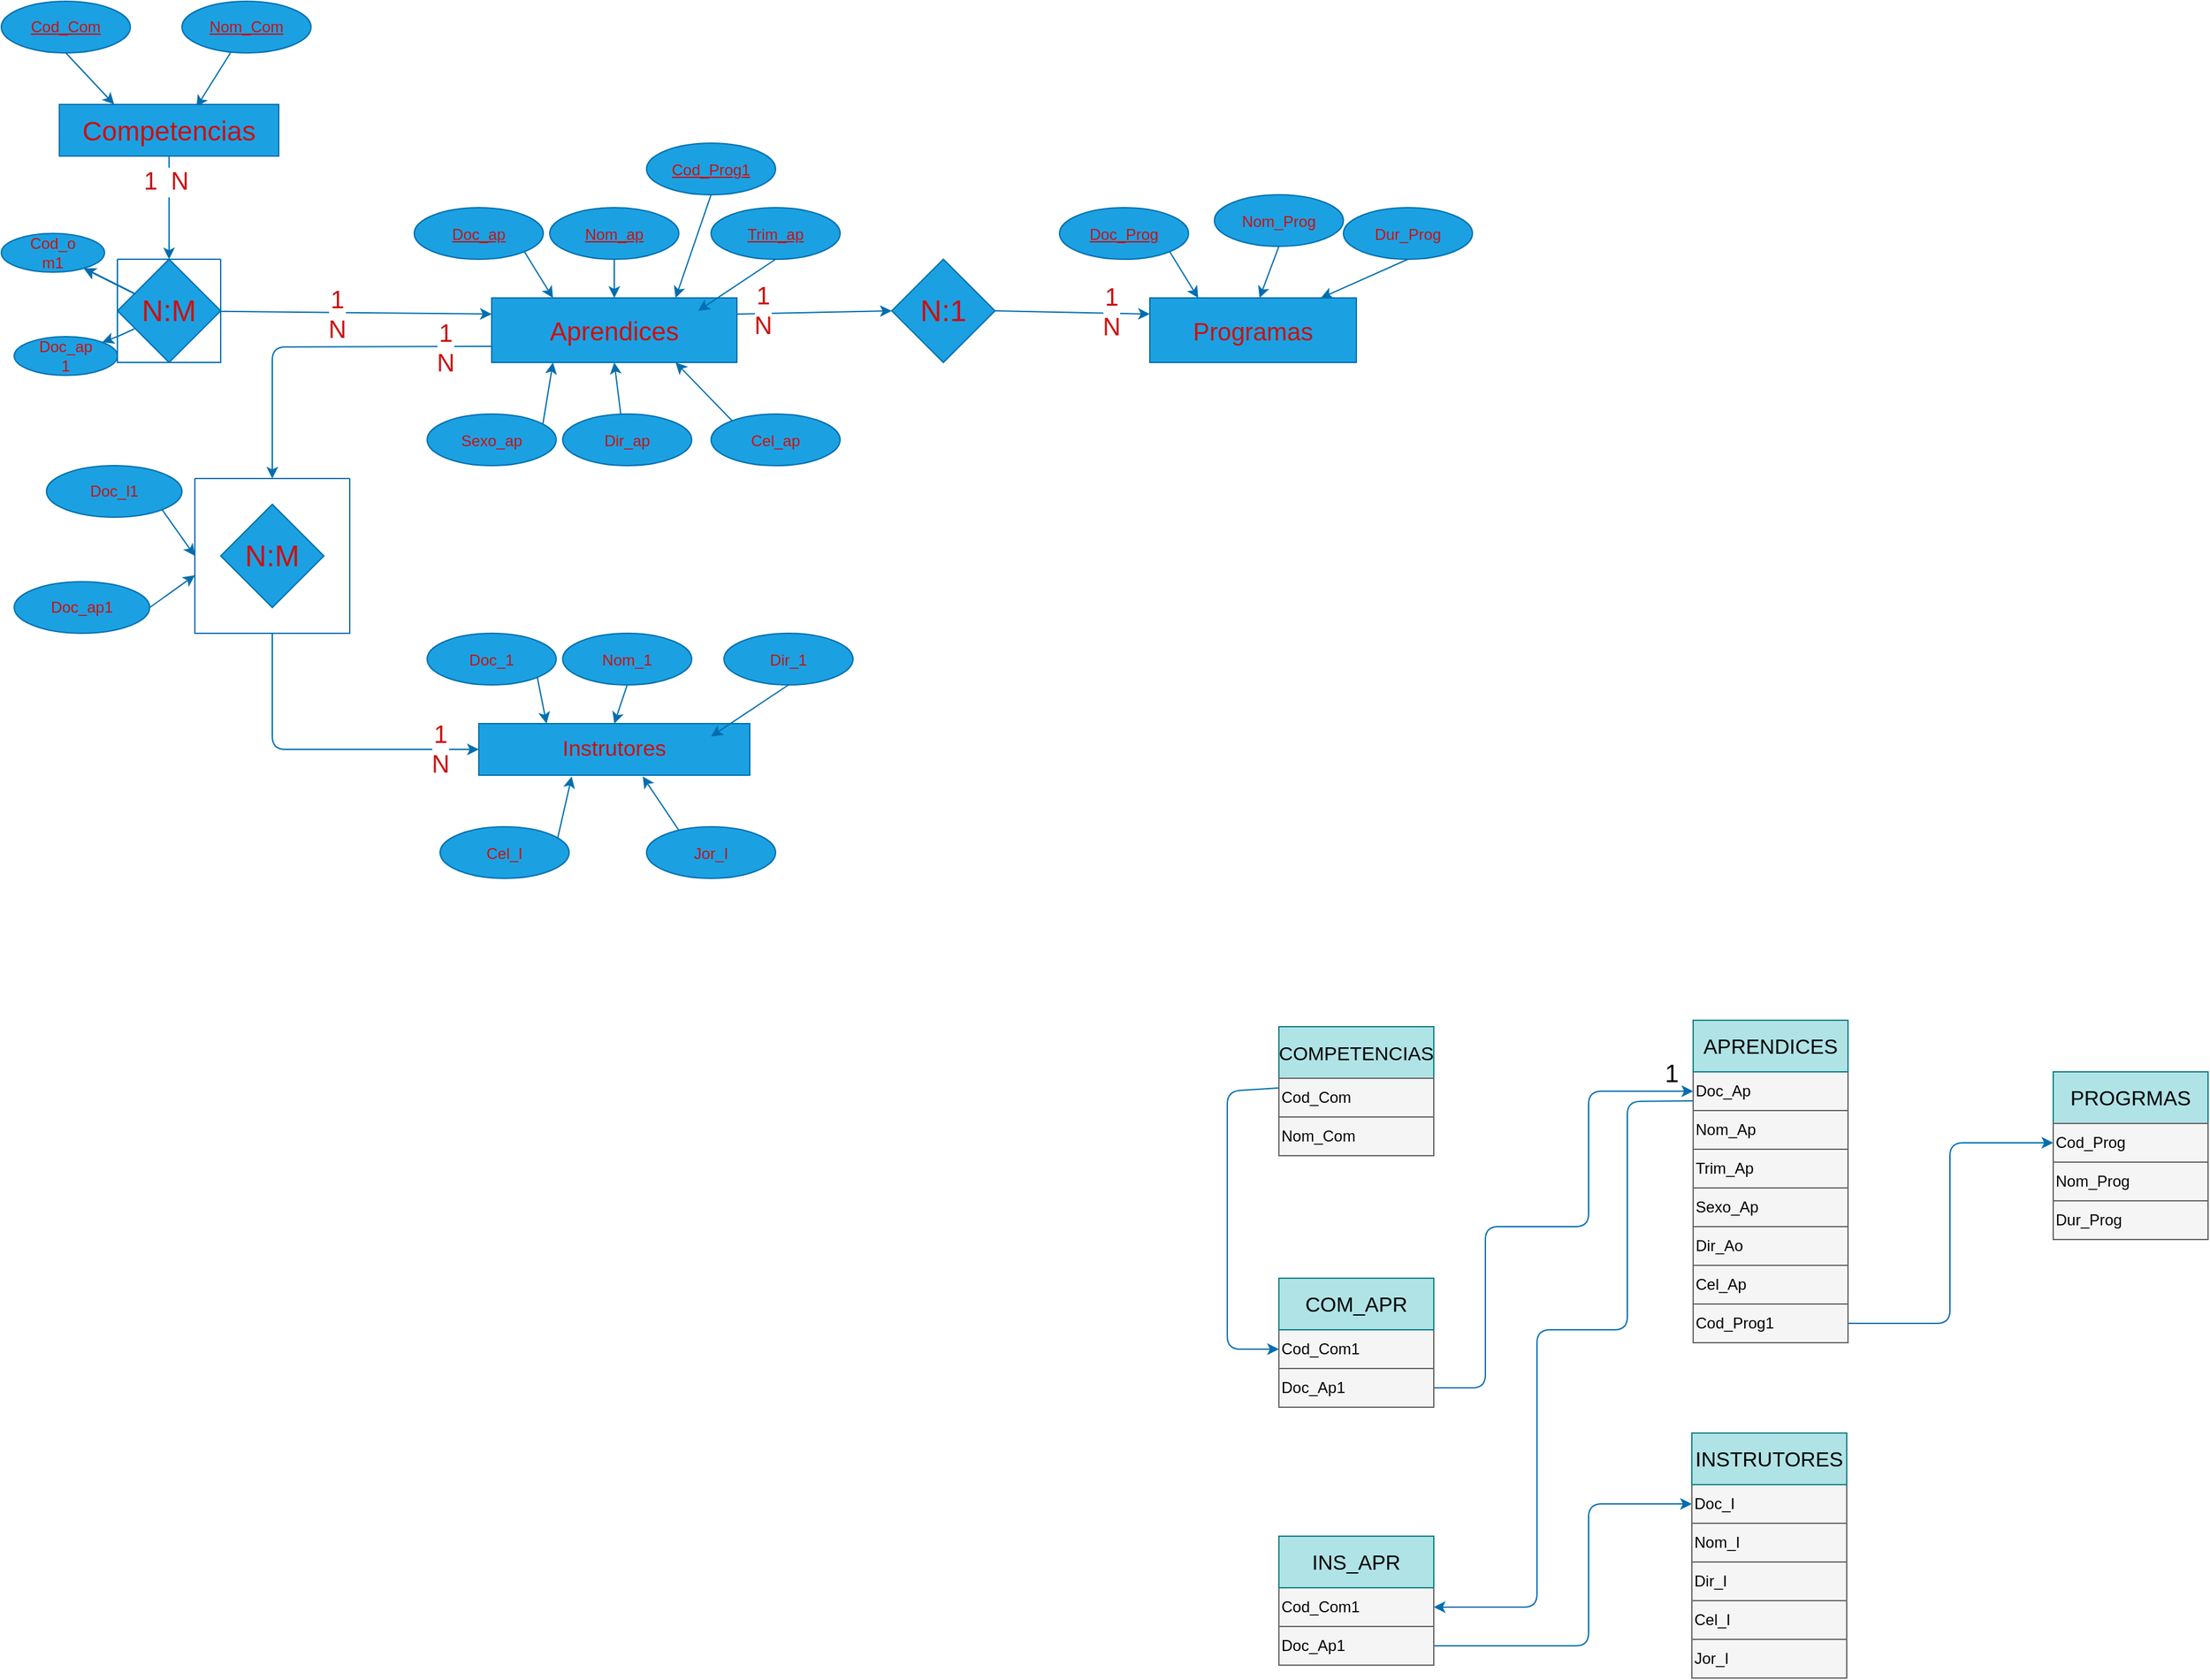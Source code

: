 <mxfile>
    <diagram id="0EAVn84fel5gutXWEZ9A" name="Página-1">
        <mxGraphModel dx="1103" dy="688" grid="1" gridSize="10" guides="1" tooltips="1" connect="1" arrows="1" fold="1" page="1" pageScale="1" pageWidth="827" pageHeight="1169" math="0" shadow="0">
            <root>
                <mxCell id="0"/>
                <mxCell id="1" parent="0"/>
                <mxCell id="12" style="edgeStyle=none;html=1;exitX=0.5;exitY=1;exitDx=0;exitDy=0;entryX=0.25;entryY=0;entryDx=0;entryDy=0;fontColor=#CC1010;fillColor=#1ba1e2;strokeColor=#006EAF;" parent="1" source="2" target="10" edge="1">
                    <mxGeometry relative="1" as="geometry"/>
                </mxCell>
                <mxCell id="2" value="&lt;u&gt;Cod_Com&lt;/u&gt;" style="ellipse;whiteSpace=wrap;html=1;fontColor=#CC1010;fillColor=#1ba1e2;strokeColor=#006EAF;" parent="1" vertex="1">
                    <mxGeometry x="30" y="40" width="100" height="40" as="geometry"/>
                </mxCell>
                <mxCell id="11" value="" style="edgeStyle=none;html=1;entryX=0.625;entryY=0.05;entryDx=0;entryDy=0;entryPerimeter=0;fontColor=#CC1010;fillColor=#1ba1e2;strokeColor=#006EAF;" parent="1" source="3" target="10" edge="1">
                    <mxGeometry relative="1" as="geometry"/>
                </mxCell>
                <mxCell id="3" value="&lt;u&gt;Nom_Com&lt;/u&gt;" style="ellipse;whiteSpace=wrap;html=1;fontColor=#CC1010;fillColor=#1ba1e2;strokeColor=#006EAF;" parent="1" vertex="1">
                    <mxGeometry x="170" y="40" width="100" height="40" as="geometry"/>
                </mxCell>
                <mxCell id="14" value="" style="edgeStyle=none;html=1;fontSize=21;fontColor=#CC1010;fillColor=#1ba1e2;strokeColor=#006EAF;" parent="1" source="10" target="13" edge="1">
                    <mxGeometry relative="1" as="geometry"/>
                </mxCell>
                <mxCell id="83" value="1&amp;nbsp; N&amp;nbsp;" style="edgeLabel;html=1;align=center;verticalAlign=middle;resizable=0;points=[];fontSize=19;fontColor=#CC1010;" parent="14" vertex="1" connectable="0">
                    <mxGeometry x="-0.6" y="-2" relative="1" as="geometry">
                        <mxPoint x="2" y="4" as="offset"/>
                    </mxGeometry>
                </mxCell>
                <mxCell id="10" value="&lt;font style=&quot;font-size: 21px;&quot;&gt;Competencias&lt;/font&gt;" style="whiteSpace=wrap;html=1;fontColor=#CC1010;fillColor=#1ba1e2;strokeColor=#006EAF;" parent="1" vertex="1">
                    <mxGeometry x="75" y="120" width="170" height="40" as="geometry"/>
                </mxCell>
                <mxCell id="26" value="" style="edgeStyle=none;html=1;fontSize=23;fontColor=#CC1010;fillColor=#1ba1e2;strokeColor=#006EAF;" parent="1" source="15" target="17" edge="1">
                    <mxGeometry relative="1" as="geometry"/>
                </mxCell>
                <mxCell id="15" value="" style="swimlane;startSize=0;fontSize=21;fontColor=#CC1010;fillColor=#1ba1e2;strokeColor=#006EAF;" parent="1" vertex="1">
                    <mxGeometry x="120" y="240" width="80" height="80" as="geometry"/>
                </mxCell>
                <mxCell id="13" value="&lt;font style=&quot;font-size: 23px;&quot;&gt;N:M&lt;/font&gt;" style="rhombus;whiteSpace=wrap;html=1;fontColor=#CC1010;fillColor=#1ba1e2;strokeColor=#006EAF;" parent="15" vertex="1">
                    <mxGeometry width="80" height="80" as="geometry"/>
                </mxCell>
                <mxCell id="17" value="Cod_o&lt;br&gt;m1" style="ellipse;whiteSpace=wrap;html=1;fontColor=#CC1010;fillColor=#1ba1e2;strokeColor=#006EAF;" parent="1" vertex="1">
                    <mxGeometry x="30" y="220" width="80" height="30" as="geometry"/>
                </mxCell>
                <mxCell id="18" value="" style="edgeStyle=none;html=1;fontSize=23;fontColor=#CC1010;fillColor=#1ba1e2;strokeColor=#006EAF;" parent="1" source="13" target="17" edge="1">
                    <mxGeometry relative="1" as="geometry"/>
                </mxCell>
                <mxCell id="19" value="" style="edgeStyle=none;html=1;fontSize=23;fontColor=#CC1010;fillColor=#1ba1e2;strokeColor=#006EAF;" parent="1" source="13" target="17" edge="1">
                    <mxGeometry relative="1" as="geometry"/>
                </mxCell>
                <mxCell id="20" value="" style="edgeStyle=none;html=1;fontSize=23;fontColor=#CC1010;fillColor=#1ba1e2;strokeColor=#006EAF;" parent="1" source="13" target="17" edge="1">
                    <mxGeometry relative="1" as="geometry"/>
                </mxCell>
                <mxCell id="22" value="" style="edgeStyle=none;html=1;fontSize=23;fontColor=#CC1010;fillColor=#1ba1e2;strokeColor=#006EAF;" parent="1" source="13" target="17" edge="1">
                    <mxGeometry relative="1" as="geometry"/>
                </mxCell>
                <mxCell id="23" value="" style="edgeStyle=none;html=1;fontSize=23;fontColor=#CC1010;fillColor=#1ba1e2;strokeColor=#006EAF;" parent="1" source="13" target="17" edge="1">
                    <mxGeometry relative="1" as="geometry"/>
                </mxCell>
                <mxCell id="24" value="" style="edgeStyle=none;html=1;fontSize=23;fontColor=#CC1010;fillColor=#1ba1e2;strokeColor=#006EAF;" parent="1" source="13" target="17" edge="1">
                    <mxGeometry relative="1" as="geometry"/>
                </mxCell>
                <mxCell id="28" value="Doc_ap&lt;br&gt;1" style="ellipse;whiteSpace=wrap;html=1;fontColor=#CC1010;fillColor=#1ba1e2;strokeColor=#006EAF;" parent="1" vertex="1">
                    <mxGeometry x="40" y="300" width="80" height="30" as="geometry"/>
                </mxCell>
                <mxCell id="29" style="edgeStyle=none;html=1;exitX=0.163;exitY=0.675;exitDx=0;exitDy=0;fontSize=23;exitPerimeter=0;fontColor=#CC1010;fillColor=#1ba1e2;strokeColor=#006EAF;" parent="1" source="13" target="28" edge="1">
                    <mxGeometry relative="1" as="geometry">
                        <Array as="points">
                            <mxPoint x="120" y="300"/>
                        </Array>
                    </mxGeometry>
                </mxCell>
                <mxCell id="41" style="edgeStyle=none;html=1;exitX=0;exitY=0.75;exitDx=0;exitDy=0;fontSize=12;entryX=0.5;entryY=0;entryDx=0;entryDy=0;fontColor=#CC1010;fillColor=#1ba1e2;strokeColor=#006EAF;" parent="1" source="31" target="43" edge="1">
                    <mxGeometry relative="1" as="geometry">
                        <mxPoint x="240" y="400" as="targetPoint"/>
                        <Array as="points">
                            <mxPoint x="240" y="308"/>
                            <mxPoint x="240" y="340"/>
                        </Array>
                    </mxGeometry>
                </mxCell>
                <mxCell id="87" value="1&lt;br&gt;N" style="edgeLabel;html=1;align=center;verticalAlign=middle;resizable=0;points=[];fontSize=19;fontColor=#CC1010;" parent="41" vertex="1" connectable="0">
                    <mxGeometry x="-0.735" y="1" relative="1" as="geometry">
                        <mxPoint as="offset"/>
                    </mxGeometry>
                </mxCell>
                <mxCell id="49" style="edgeStyle=none;html=1;exitX=1;exitY=0.25;exitDx=0;exitDy=0;fontSize=23;entryX=0;entryY=0.5;entryDx=0;entryDy=0;fillColor=#1ba1e2;strokeColor=#006EAF;" parent="1" source="31" target="50" edge="1">
                    <mxGeometry relative="1" as="geometry">
                        <mxPoint x="730" y="283" as="targetPoint"/>
                    </mxGeometry>
                </mxCell>
                <mxCell id="61" value="1&lt;br&gt;N" style="edgeLabel;html=1;align=center;verticalAlign=middle;resizable=0;points=[];fontSize=19;fontColor=#CC1010;" parent="49" vertex="1" connectable="0">
                    <mxGeometry x="-0.3" relative="1" as="geometry">
                        <mxPoint x="-22" y="-2" as="offset"/>
                    </mxGeometry>
                </mxCell>
                <mxCell id="31" value="&lt;font style=&quot;font-size: 20px;&quot;&gt;Aprendices&lt;/font&gt;" style="whiteSpace=wrap;html=1;fillColor=#1ba1e2;fontColor=#CC1010;strokeColor=#006EAF;" parent="1" vertex="1">
                    <mxGeometry x="410" y="270" width="190" height="50" as="geometry"/>
                </mxCell>
                <mxCell id="32" value="" style="edgeStyle=none;html=1;fontSize=23;entryX=0;entryY=0.25;entryDx=0;entryDy=0;fontColor=#CC1010;fillColor=#1ba1e2;strokeColor=#006EAF;" parent="1" source="13" target="31" edge="1">
                    <mxGeometry relative="1" as="geometry">
                        <Array as="points"/>
                    </mxGeometry>
                </mxCell>
                <mxCell id="86" value="1&lt;br&gt;N" style="edgeLabel;html=1;align=center;verticalAlign=middle;resizable=0;points=[];fontSize=19;fontColor=#CC1010;" parent="32" vertex="1" connectable="0">
                    <mxGeometry x="-0.141" y="-1" relative="1" as="geometry">
                        <mxPoint as="offset"/>
                    </mxGeometry>
                </mxCell>
                <mxCell id="34" style="edgeStyle=none;html=1;exitX=1;exitY=1;exitDx=0;exitDy=0;entryX=0.25;entryY=0;entryDx=0;entryDy=0;fontSize=12;fontColor=#CC1010;fillColor=#1ba1e2;strokeColor=#006EAF;" parent="1" source="33" target="31" edge="1">
                    <mxGeometry relative="1" as="geometry"/>
                </mxCell>
                <mxCell id="33" value="&lt;font style=&quot;font-size: 12px;&quot;&gt;&lt;u&gt;Doc_ap&lt;/u&gt;&lt;/font&gt;" style="ellipse;whiteSpace=wrap;html=1;fontSize=17;fillColor=#1ba1e2;fontColor=#CC1010;strokeColor=#006EAF;" parent="1" vertex="1">
                    <mxGeometry x="350" y="200" width="100" height="40" as="geometry"/>
                </mxCell>
                <mxCell id="37" style="edgeStyle=none;html=1;exitX=0.5;exitY=1;exitDx=0;exitDy=0;entryX=0.5;entryY=0;entryDx=0;entryDy=0;fontSize=12;fontColor=#CC1010;fillColor=#1ba1e2;strokeColor=#006EAF;" parent="1" source="35" target="31" edge="1">
                    <mxGeometry relative="1" as="geometry"/>
                </mxCell>
                <mxCell id="35" value="&lt;font style=&quot;font-size: 12px;&quot;&gt;&lt;u&gt;Nom_ap&lt;/u&gt;&lt;/font&gt;" style="ellipse;whiteSpace=wrap;html=1;fontSize=17;fillColor=#1ba1e2;fontColor=#CC1010;strokeColor=#006EAF;" parent="1" vertex="1">
                    <mxGeometry x="455" y="200" width="100" height="40" as="geometry"/>
                </mxCell>
                <mxCell id="38" style="edgeStyle=none;html=1;exitX=0.5;exitY=1;exitDx=0;exitDy=0;entryX=0.75;entryY=0;entryDx=0;entryDy=0;fontSize=12;fontColor=#CC1010;fillColor=#1ba1e2;strokeColor=#006EAF;" parent="1" source="36" target="31" edge="1">
                    <mxGeometry relative="1" as="geometry"/>
                </mxCell>
                <mxCell id="36" value="&lt;font style=&quot;font-size: 12px;&quot;&gt;&lt;u&gt;Cod_Prog1&lt;/u&gt;&lt;/font&gt;" style="ellipse;whiteSpace=wrap;html=1;fontSize=17;fillColor=#1ba1e2;fontColor=#CC1010;strokeColor=#006EAF;" parent="1" vertex="1">
                    <mxGeometry x="530" y="150" width="100" height="40" as="geometry"/>
                </mxCell>
                <mxCell id="40" style="edgeStyle=none;html=1;exitX=0.5;exitY=1;exitDx=0;exitDy=0;fontSize=12;fontColor=#CC1010;fillColor=#1ba1e2;strokeColor=#006EAF;" parent="1" source="39" edge="1">
                    <mxGeometry relative="1" as="geometry">
                        <mxPoint x="570" y="280" as="targetPoint"/>
                    </mxGeometry>
                </mxCell>
                <mxCell id="39" value="&lt;font style=&quot;font-size: 12px;&quot;&gt;&lt;u&gt;Trim_ap&lt;/u&gt;&lt;/font&gt;" style="ellipse;whiteSpace=wrap;html=1;fontSize=17;fillColor=#1ba1e2;strokeColor=#006EAF;fontColor=#CC1010;" parent="1" vertex="1">
                    <mxGeometry x="580" y="200" width="100" height="40" as="geometry"/>
                </mxCell>
                <mxCell id="42" value="&lt;font style=&quot;font-size: 23px;&quot;&gt;N:M&lt;/font&gt;" style="rhombus;whiteSpace=wrap;html=1;fontSize=12;fontColor=#CC1010;fillColor=#1ba1e2;strokeColor=#006EAF;" parent="1" vertex="1">
                    <mxGeometry x="200" y="430" width="80" height="80" as="geometry"/>
                </mxCell>
                <mxCell id="84" style="edgeStyle=none;html=1;exitX=0.5;exitY=1;exitDx=0;exitDy=0;fontSize=19;entryX=0;entryY=0.5;entryDx=0;entryDy=0;fontColor=#CC1010;fillColor=#1ba1e2;strokeColor=#006EAF;" parent="1" source="43" target="69" edge="1">
                    <mxGeometry relative="1" as="geometry">
                        <mxPoint x="330" y="620" as="targetPoint"/>
                        <Array as="points">
                            <mxPoint x="240" y="620"/>
                        </Array>
                    </mxGeometry>
                </mxCell>
                <mxCell id="88" value="1&lt;br&gt;N" style="edgeLabel;html=1;align=center;verticalAlign=middle;resizable=0;points=[];fontSize=19;fontColor=#CC1010;" parent="84" vertex="1" connectable="0">
                    <mxGeometry x="0.752" y="-5" relative="1" as="geometry">
                        <mxPoint x="1" y="-5" as="offset"/>
                    </mxGeometry>
                </mxCell>
                <mxCell id="43" value="" style="swimlane;startSize=0;fontSize=12;fontColor=#CC1010;fillColor=#1ba1e2;strokeColor=#006EAF;" parent="1" vertex="1">
                    <mxGeometry x="180" y="410" width="120" height="120" as="geometry"/>
                </mxCell>
                <mxCell id="45" style="edgeStyle=none;html=1;exitX=1;exitY=1;exitDx=0;exitDy=0;entryX=0;entryY=0.5;entryDx=0;entryDy=0;fontSize=23;fontColor=#CC1010;fillColor=#1ba1e2;strokeColor=#006EAF;" parent="1" source="44" target="43" edge="1">
                    <mxGeometry relative="1" as="geometry"/>
                </mxCell>
                <mxCell id="44" value="Doc_l1" style="ellipse;whiteSpace=wrap;html=1;fontColor=#CC1010;fillColor=#1ba1e2;strokeColor=#006EAF;" parent="1" vertex="1">
                    <mxGeometry x="65" y="400" width="105" height="40" as="geometry"/>
                </mxCell>
                <mxCell id="48" style="edgeStyle=none;html=1;exitX=1;exitY=0.5;exitDx=0;exitDy=0;entryX=0;entryY=0.625;entryDx=0;entryDy=0;entryPerimeter=0;fontSize=23;fontColor=#CC1010;fillColor=#1ba1e2;strokeColor=#006EAF;" parent="1" source="47" target="43" edge="1">
                    <mxGeometry relative="1" as="geometry"/>
                </mxCell>
                <mxCell id="47" value="Doc_ap1" style="ellipse;whiteSpace=wrap;html=1;fontColor=#CC1010;fillColor=#1ba1e2;strokeColor=#006EAF;" parent="1" vertex="1">
                    <mxGeometry x="40" y="490" width="105" height="40" as="geometry"/>
                </mxCell>
                <mxCell id="54" style="edgeStyle=none;html=1;exitX=1;exitY=0.5;exitDx=0;exitDy=0;entryX=0;entryY=0.25;entryDx=0;entryDy=0;fontSize=23;fontColor=#CC1010;fillColor=#1ba1e2;strokeColor=#006EAF;" parent="1" source="50" target="53" edge="1">
                    <mxGeometry relative="1" as="geometry"/>
                </mxCell>
                <mxCell id="89" value="1&lt;br&gt;N" style="edgeLabel;html=1;align=center;verticalAlign=middle;resizable=0;points=[];fontSize=19;fontColor=#CC1010;" parent="54" vertex="1" connectable="0">
                    <mxGeometry x="0.5" y="1" relative="1" as="geometry">
                        <mxPoint as="offset"/>
                    </mxGeometry>
                </mxCell>
                <mxCell id="50" value="N:1" style="rhombus;whiteSpace=wrap;html=1;fontSize=23;fillColor=#1ba1e2;fontColor=#CC1010;strokeColor=#006EAF;" parent="1" vertex="1">
                    <mxGeometry x="720" y="240" width="80" height="80" as="geometry"/>
                </mxCell>
                <mxCell id="53" value="&lt;font style=&quot;font-size: 19px;&quot;&gt;Programas&lt;/font&gt;" style="whiteSpace=wrap;html=1;fontSize=23;fillColor=#1ba1e2;fontColor=#CC1010;strokeColor=#006EAF;" parent="1" vertex="1">
                    <mxGeometry x="920" y="270" width="160" height="50" as="geometry"/>
                </mxCell>
                <mxCell id="55" style="edgeStyle=none;html=1;exitX=1;exitY=1;exitDx=0;exitDy=0;entryX=0.25;entryY=0;entryDx=0;entryDy=0;fontSize=12;fontColor=#CC1010;fillColor=#1ba1e2;strokeColor=#006EAF;" parent="1" source="56" edge="1">
                    <mxGeometry relative="1" as="geometry">
                        <mxPoint x="957.5" y="270" as="targetPoint"/>
                    </mxGeometry>
                </mxCell>
                <mxCell id="56" value="&lt;font style=&quot;font-size: 12px;&quot;&gt;&lt;u&gt;Doc_Prog&lt;/u&gt;&lt;/font&gt;" style="ellipse;whiteSpace=wrap;html=1;fontSize=17;fillColor=#1ba1e2;fontColor=#CC1010;strokeColor=#006EAF;" parent="1" vertex="1">
                    <mxGeometry x="850" y="200" width="100" height="40" as="geometry"/>
                </mxCell>
                <mxCell id="57" style="edgeStyle=none;html=1;exitX=0.5;exitY=1;exitDx=0;exitDy=0;entryX=0.5;entryY=0;entryDx=0;entryDy=0;fontSize=12;fontColor=#CC1010;fillColor=#1ba1e2;strokeColor=#006EAF;" parent="1" source="58" edge="1">
                    <mxGeometry relative="1" as="geometry">
                        <mxPoint x="1005" y="270" as="targetPoint"/>
                    </mxGeometry>
                </mxCell>
                <mxCell id="58" value="&lt;font style=&quot;font-size: 12px;&quot;&gt;Nom_Prog&lt;/font&gt;" style="ellipse;whiteSpace=wrap;html=1;fontSize=17;fillColor=#1ba1e2;fontColor=#CC1010;strokeColor=#006EAF;" parent="1" vertex="1">
                    <mxGeometry x="970" y="190" width="100" height="40" as="geometry"/>
                </mxCell>
                <mxCell id="59" style="edgeStyle=none;html=1;exitX=0.5;exitY=1;exitDx=0;exitDy=0;entryX=0.75;entryY=0;entryDx=0;entryDy=0;fontSize=12;fontColor=#CC1010;fillColor=#1ba1e2;strokeColor=#006EAF;" parent="1" source="60" edge="1">
                    <mxGeometry relative="1" as="geometry">
                        <mxPoint x="1052.5" y="270" as="targetPoint"/>
                    </mxGeometry>
                </mxCell>
                <mxCell id="60" value="&lt;font style=&quot;font-size: 12px;&quot;&gt;Dur_Prog&lt;/font&gt;" style="ellipse;whiteSpace=wrap;html=1;fontSize=17;fillColor=#1ba1e2;fontColor=#CC1010;strokeColor=#006EAF;" parent="1" vertex="1">
                    <mxGeometry x="1070" y="200" width="100" height="40" as="geometry"/>
                </mxCell>
                <mxCell id="62" style="edgeStyle=none;html=1;exitX=1;exitY=1;exitDx=0;exitDy=0;entryX=0.25;entryY=1;entryDx=0;entryDy=0;fontSize=12;fontColor=#CC1010;fillColor=#1ba1e2;strokeColor=#006EAF;" parent="1" source="63" target="31" edge="1">
                    <mxGeometry relative="1" as="geometry">
                        <mxPoint x="467.5" y="430" as="targetPoint"/>
                    </mxGeometry>
                </mxCell>
                <mxCell id="63" value="&lt;span style=&quot;font-size: 12px;&quot;&gt;Sexo_ap&lt;/span&gt;" style="ellipse;whiteSpace=wrap;html=1;fontSize=17;fillColor=#1ba1e2;fontColor=#CC1010;strokeColor=#006EAF;" parent="1" vertex="1">
                    <mxGeometry x="360" y="360" width="100" height="40" as="geometry"/>
                </mxCell>
                <mxCell id="64" style="edgeStyle=none;html=1;exitX=0.5;exitY=1;exitDx=0;exitDy=0;entryX=0.5;entryY=1;entryDx=0;entryDy=0;fontSize=12;fontColor=#CC1010;fillColor=#1ba1e2;strokeColor=#006EAF;" parent="1" source="65" target="31" edge="1">
                    <mxGeometry relative="1" as="geometry">
                        <mxPoint x="515" y="430" as="targetPoint"/>
                    </mxGeometry>
                </mxCell>
                <mxCell id="65" value="&lt;span style=&quot;font-size: 12px;&quot;&gt;Dir_ap&lt;/span&gt;" style="ellipse;whiteSpace=wrap;html=1;fontSize=17;fillColor=#1ba1e2;fontColor=#CC1010;strokeColor=#006EAF;" parent="1" vertex="1">
                    <mxGeometry x="465" y="360" width="100" height="40" as="geometry"/>
                </mxCell>
                <mxCell id="66" style="edgeStyle=none;html=1;exitX=0.5;exitY=1;exitDx=0;exitDy=0;entryX=0.75;entryY=1;entryDx=0;entryDy=0;fontSize=12;fontColor=#CC1010;fillColor=#1ba1e2;strokeColor=#006EAF;" parent="1" source="67" target="31" edge="1">
                    <mxGeometry relative="1" as="geometry">
                        <mxPoint x="562.5" y="430" as="targetPoint"/>
                    </mxGeometry>
                </mxCell>
                <mxCell id="67" value="&lt;span style=&quot;font-size: 12px;&quot;&gt;Cel_ap&lt;/span&gt;" style="ellipse;whiteSpace=wrap;html=1;fontSize=17;fillColor=#1ba1e2;fontColor=#CC1010;strokeColor=#006EAF;" parent="1" vertex="1">
                    <mxGeometry x="580" y="360" width="100" height="40" as="geometry"/>
                </mxCell>
                <mxCell id="69" value="&lt;font style=&quot;font-size: 17px;&quot;&gt;Instrutores&lt;/font&gt;" style="whiteSpace=wrap;html=1;fontColor=#CC1010;fillColor=#1ba1e2;strokeColor=#006EAF;" parent="1" vertex="1">
                    <mxGeometry x="400" y="600" width="210" height="40" as="geometry"/>
                </mxCell>
                <mxCell id="70" style="edgeStyle=none;html=1;exitX=1;exitY=1;exitDx=0;exitDy=0;entryX=0.25;entryY=0;entryDx=0;entryDy=0;fontSize=12;fontColor=#CC1010;fillColor=#1ba1e2;strokeColor=#006EAF;" parent="1" source="71" target="69" edge="1">
                    <mxGeometry relative="1" as="geometry"/>
                </mxCell>
                <mxCell id="71" value="&lt;font style=&quot;font-size: 12px;&quot;&gt;Doc_1&lt;/font&gt;" style="ellipse;whiteSpace=wrap;html=1;fontSize=17;fontColor=#CC1010;fillColor=#1ba1e2;strokeColor=#006EAF;" parent="1" vertex="1">
                    <mxGeometry x="360" y="530" width="100" height="40" as="geometry"/>
                </mxCell>
                <mxCell id="72" style="edgeStyle=none;html=1;exitX=0.5;exitY=1;exitDx=0;exitDy=0;entryX=0.5;entryY=0;entryDx=0;entryDy=0;fontSize=12;fontColor=#CC1010;fillColor=#1ba1e2;strokeColor=#006EAF;" parent="1" source="73" target="69" edge="1">
                    <mxGeometry relative="1" as="geometry"/>
                </mxCell>
                <mxCell id="73" value="&lt;font style=&quot;font-size: 12px;&quot;&gt;Nom_1&lt;/font&gt;" style="ellipse;whiteSpace=wrap;html=1;fontSize=17;fontColor=#CC1010;fillColor=#1ba1e2;strokeColor=#006EAF;" parent="1" vertex="1">
                    <mxGeometry x="465" y="530" width="100" height="40" as="geometry"/>
                </mxCell>
                <mxCell id="75" style="edgeStyle=none;html=1;exitX=0.5;exitY=1;exitDx=0;exitDy=0;fontSize=12;fontColor=#CC1010;fillColor=#1ba1e2;strokeColor=#006EAF;" parent="1" source="76" edge="1">
                    <mxGeometry relative="1" as="geometry">
                        <mxPoint x="580" y="610" as="targetPoint"/>
                    </mxGeometry>
                </mxCell>
                <mxCell id="76" value="&lt;font style=&quot;font-size: 12px;&quot;&gt;Dir_1&lt;/font&gt;" style="ellipse;whiteSpace=wrap;html=1;fontSize=17;fontColor=#CC1010;fillColor=#1ba1e2;strokeColor=#006EAF;" parent="1" vertex="1">
                    <mxGeometry x="590" y="530" width="100" height="40" as="geometry"/>
                </mxCell>
                <mxCell id="77" style="edgeStyle=none;html=1;exitX=1;exitY=1;exitDx=0;exitDy=0;entryX=0.343;entryY=1.025;entryDx=0;entryDy=0;fontSize=12;fontColor=#CC1010;entryPerimeter=0;fillColor=#1ba1e2;strokeColor=#006EAF;" parent="1" source="78" target="69" edge="1">
                    <mxGeometry relative="1" as="geometry">
                        <mxPoint x="477.5" y="760" as="targetPoint"/>
                    </mxGeometry>
                </mxCell>
                <mxCell id="78" value="&lt;span style=&quot;font-size: 12px;&quot;&gt;Cel_I&lt;/span&gt;" style="ellipse;whiteSpace=wrap;html=1;fontSize=17;fontColor=#CC1010;fillColor=#1ba1e2;strokeColor=#006EAF;" parent="1" vertex="1">
                    <mxGeometry x="370" y="680" width="100" height="40" as="geometry"/>
                </mxCell>
                <mxCell id="79" style="edgeStyle=none;html=1;exitX=0.5;exitY=1;exitDx=0;exitDy=0;entryX=0.605;entryY=1.025;entryDx=0;entryDy=0;fontSize=12;fontColor=#CC1010;entryPerimeter=0;fillColor=#1ba1e2;strokeColor=#006EAF;" parent="1" source="80" target="69" edge="1">
                    <mxGeometry relative="1" as="geometry">
                        <mxPoint x="525" y="760" as="targetPoint"/>
                    </mxGeometry>
                </mxCell>
                <mxCell id="80" value="&lt;span style=&quot;font-size: 12px;&quot;&gt;Jor_I&lt;/span&gt;" style="ellipse;whiteSpace=wrap;html=1;fontSize=17;fontColor=#CC1010;fillColor=#1ba1e2;strokeColor=#006EAF;" parent="1" vertex="1">
                    <mxGeometry x="530" y="680" width="100" height="40" as="geometry"/>
                </mxCell>
                <mxCell id="90" value="&lt;font style=&quot;font-size: 15px;&quot;&gt;COMPETENCIAS&lt;/font&gt;" style="rounded=0;whiteSpace=wrap;html=1;fillColor=#b0e3e6;strokeColor=#0e8088;fontColor=#000000;" parent="1" vertex="1">
                    <mxGeometry x="1020" y="835" width="120" height="40" as="geometry"/>
                </mxCell>
                <mxCell id="94" style="edgeStyle=none;html=1;exitX=0;exitY=0.25;exitDx=0;exitDy=0;fontSize=16;fontColor=#004C99;entryX=0;entryY=0.5;entryDx=0;entryDy=0;labelBackgroundColor=#004C99;fillColor=#1ba1e2;strokeColor=#006EAF;" parent="1" source="91" target="93" edge="1">
                    <mxGeometry relative="1" as="geometry">
                        <mxPoint x="980" y="1070" as="targetPoint"/>
                        <Array as="points">
                            <mxPoint x="980" y="885"/>
                            <mxPoint x="980" y="1085"/>
                        </Array>
                    </mxGeometry>
                </mxCell>
                <mxCell id="100" value="&lt;font color=&quot;#ffffff&quot;&gt;1&lt;br&gt;&lt;/font&gt;" style="edgeLabel;html=1;align=center;verticalAlign=middle;resizable=0;points=[];fontSize=16;fontColor=#004C99;rotation=0;" parent="94" vertex="1" connectable="0">
                    <mxGeometry x="-0.276" y="2" relative="1" as="geometry">
                        <mxPoint x="28" y="-76" as="offset"/>
                    </mxGeometry>
                </mxCell>
                <mxCell id="91" value="&lt;font&gt;Cod_Com&lt;/font&gt;" style="rounded=0;whiteSpace=wrap;html=1;fillColor=#f5f5f5;fontColor=#000000;strokeColor=#666666;align=left;" parent="1" vertex="1">
                    <mxGeometry x="1020" y="875" width="120" height="30" as="geometry"/>
                </mxCell>
                <mxCell id="92" value="&lt;font&gt;Nom_Com&lt;/font&gt;" style="rounded=0;whiteSpace=wrap;html=1;fillColor=#f5f5f5;fontColor=#000000;strokeColor=#666666;align=left;" parent="1" vertex="1">
                    <mxGeometry x="1020" y="905" width="120" height="30" as="geometry"/>
                </mxCell>
                <mxCell id="93" value="Cod_Com1" style="rounded=0;whiteSpace=wrap;html=1;fillColor=#f5f5f5;fontColor=#000000;strokeColor=#666666;align=left;" parent="1" vertex="1">
                    <mxGeometry x="1020" y="1070" width="120" height="30" as="geometry"/>
                </mxCell>
                <mxCell id="96" value="&lt;font style=&quot;font-size: 16px;&quot;&gt;COM_APR&lt;/font&gt;" style="rounded=0;whiteSpace=wrap;html=1;fillColor=#b0e3e6;strokeColor=#0e8088;fontColor=#000000;" parent="1" vertex="1">
                    <mxGeometry x="1020" y="1030" width="120" height="40" as="geometry"/>
                </mxCell>
                <mxCell id="110" style="edgeStyle=none;html=1;exitX=1;exitY=0.5;exitDx=0;exitDy=0;entryX=0;entryY=0.5;entryDx=0;entryDy=0;labelBackgroundColor=#004C99;fontSize=16;fontColor=#FFFFFF;fillColor=#1ba1e2;strokeColor=#006EAF;" parent="1" source="97" target="102" edge="1">
                    <mxGeometry relative="1" as="geometry">
                        <Array as="points">
                            <mxPoint x="1180" y="1115"/>
                            <mxPoint x="1180" y="990"/>
                            <mxPoint x="1260" y="990"/>
                            <mxPoint x="1260" y="885"/>
                        </Array>
                    </mxGeometry>
                </mxCell>
                <mxCell id="97" value="Doc_Ap1" style="rounded=0;whiteSpace=wrap;html=1;fillColor=#f5f5f5;fontColor=#000000;strokeColor=#666666;align=left;" parent="1" vertex="1">
                    <mxGeometry x="1020" y="1100" width="120" height="30" as="geometry"/>
                </mxCell>
                <mxCell id="111" style="edgeStyle=none;html=1;exitX=0;exitY=0.75;exitDx=0;exitDy=0;labelBackgroundColor=#004C99;fontSize=16;fontColor=#FFFFFF;entryX=1;entryY=0.5;entryDx=0;entryDy=0;fillColor=#1ba1e2;strokeColor=#006EAF;" parent="1" source="102" target="112" edge="1">
                    <mxGeometry relative="1" as="geometry">
                        <mxPoint x="1140" y="1220" as="targetPoint"/>
                        <Array as="points">
                            <mxPoint x="1290" y="893"/>
                            <mxPoint x="1290" y="1070"/>
                            <mxPoint x="1260" y="1070"/>
                            <mxPoint x="1220" y="1070"/>
                            <mxPoint x="1220" y="1285"/>
                        </Array>
                    </mxGeometry>
                </mxCell>
                <mxCell id="102" value="Doc_Ap" style="rounded=0;whiteSpace=wrap;html=1;fillColor=#f5f5f5;fontColor=#000000;strokeColor=#666666;align=left;" parent="1" vertex="1">
                    <mxGeometry x="1341" y="870" width="120" height="30" as="geometry"/>
                </mxCell>
                <mxCell id="103" value="&lt;font style=&quot;font-size: 16px;&quot;&gt;APRENDICES&lt;/font&gt;" style="rounded=0;whiteSpace=wrap;html=1;fillColor=#b0e3e6;strokeColor=#0e8088;fontColor=#000000;" parent="1" vertex="1">
                    <mxGeometry x="1341" y="830" width="120" height="40" as="geometry"/>
                </mxCell>
                <mxCell id="104" value="Nom_Ap" style="rounded=0;whiteSpace=wrap;html=1;fillColor=#f5f5f5;fontColor=#000000;strokeColor=#666666;align=left;" parent="1" vertex="1">
                    <mxGeometry x="1341" y="900" width="120" height="30" as="geometry"/>
                </mxCell>
                <mxCell id="105" value="Trim_Ap" style="rounded=0;whiteSpace=wrap;html=1;fillColor=#f5f5f5;fontColor=#000000;strokeColor=#666666;align=left;" parent="1" vertex="1">
                    <mxGeometry x="1341" y="930" width="120" height="30" as="geometry"/>
                </mxCell>
                <mxCell id="106" value="Sexo_Ap" style="rounded=0;whiteSpace=wrap;html=1;fillColor=#f5f5f5;fontColor=#000000;strokeColor=#666666;align=left;" parent="1" vertex="1">
                    <mxGeometry x="1341" y="960" width="120" height="30" as="geometry"/>
                </mxCell>
                <mxCell id="107" value="Dir_Ao" style="rounded=0;whiteSpace=wrap;html=1;fillColor=#f5f5f5;fontColor=#000000;strokeColor=#666666;align=left;" parent="1" vertex="1">
                    <mxGeometry x="1341" y="990" width="120" height="30" as="geometry"/>
                </mxCell>
                <mxCell id="108" value="Cel_Ap" style="rounded=0;whiteSpace=wrap;html=1;fillColor=#f5f5f5;fontColor=#000000;strokeColor=#666666;align=left;" parent="1" vertex="1">
                    <mxGeometry x="1341" y="1020" width="120" height="30" as="geometry"/>
                </mxCell>
                <mxCell id="128" style="edgeStyle=none;html=1;exitX=1;exitY=0.5;exitDx=0;exitDy=0;entryX=0;entryY=0.5;entryDx=0;entryDy=0;labelBackgroundColor=#004C99;fontSize=16;fontColor=#FFFFFF;fillColor=#1ba1e2;strokeColor=#006EAF;" parent="1" source="109" target="126" edge="1">
                    <mxGeometry relative="1" as="geometry">
                        <Array as="points">
                            <mxPoint x="1540" y="1065"/>
                            <mxPoint x="1540" y="925"/>
                            <mxPoint x="1580" y="925"/>
                        </Array>
                    </mxGeometry>
                </mxCell>
                <mxCell id="129" value="1" style="edgeLabel;html=1;align=center;verticalAlign=middle;resizable=0;points=[];fontSize=19;fontColor=#FFFFFF;" parent="128" vertex="1" connectable="0">
                    <mxGeometry x="0.849" relative="1" as="geometry">
                        <mxPoint x="3" y="-15" as="offset"/>
                    </mxGeometry>
                </mxCell>
                <mxCell id="109" value="Cod_Prog1" style="rounded=0;whiteSpace=wrap;html=1;fillColor=#f5f5f5;fontColor=#000000;strokeColor=#666666;align=left;" parent="1" vertex="1">
                    <mxGeometry x="1341" y="1050" width="120" height="30" as="geometry"/>
                </mxCell>
                <mxCell id="112" value="Cod_Com1" style="rounded=0;whiteSpace=wrap;html=1;fillColor=#f5f5f5;fontColor=#000000;strokeColor=#666666;align=left;" parent="1" vertex="1">
                    <mxGeometry x="1020" y="1270" width="120" height="30" as="geometry"/>
                </mxCell>
                <mxCell id="113" value="&lt;font style=&quot;font-size: 16px;&quot;&gt;INS_APR&lt;/font&gt;" style="rounded=0;whiteSpace=wrap;html=1;fillColor=#b0e3e6;strokeColor=#0e8088;fontColor=#000000;" parent="1" vertex="1">
                    <mxGeometry x="1020" y="1230" width="120" height="40" as="geometry"/>
                </mxCell>
                <mxCell id="124" style="edgeStyle=none;html=1;exitX=1;exitY=0.5;exitDx=0;exitDy=0;entryX=0;entryY=0.5;entryDx=0;entryDy=0;labelBackgroundColor=#004C99;fontSize=16;fontColor=#FFFFFF;fillColor=#1ba1e2;strokeColor=#006EAF;" parent="1" source="114" target="115" edge="1">
                    <mxGeometry relative="1" as="geometry">
                        <Array as="points">
                            <mxPoint x="1260" y="1315"/>
                            <mxPoint x="1260" y="1205"/>
                        </Array>
                    </mxGeometry>
                </mxCell>
                <mxCell id="114" value="Doc_Ap1" style="rounded=0;whiteSpace=wrap;html=1;fillColor=#f5f5f5;fontColor=#000000;strokeColor=#666666;align=left;" parent="1" vertex="1">
                    <mxGeometry x="1020" y="1300" width="120" height="30" as="geometry"/>
                </mxCell>
                <mxCell id="115" value="Doc_I" style="rounded=0;whiteSpace=wrap;html=1;fillColor=#f5f5f5;fontColor=#000000;strokeColor=#666666;align=left;" parent="1" vertex="1">
                    <mxGeometry x="1340" y="1190" width="120" height="30" as="geometry"/>
                </mxCell>
                <mxCell id="116" value="&lt;font style=&quot;font-size: 16px;&quot;&gt;INSTRUTORES&lt;/font&gt;" style="rounded=0;whiteSpace=wrap;html=1;fillColor=#b0e3e6;strokeColor=#0e8088;fontColor=#000000;" parent="1" vertex="1">
                    <mxGeometry x="1340" y="1150" width="120" height="40" as="geometry"/>
                </mxCell>
                <mxCell id="117" value="Nom_I" style="rounded=0;whiteSpace=wrap;html=1;fillColor=#f5f5f5;fontColor=#000000;strokeColor=#666666;align=left;" parent="1" vertex="1">
                    <mxGeometry x="1340" y="1220" width="120" height="30" as="geometry"/>
                </mxCell>
                <mxCell id="118" value="Dir_I" style="rounded=0;whiteSpace=wrap;html=1;fillColor=#f5f5f5;fontColor=#000000;strokeColor=#666666;align=left;" parent="1" vertex="1">
                    <mxGeometry x="1340" y="1250" width="120" height="30" as="geometry"/>
                </mxCell>
                <mxCell id="119" value="Cel_I" style="rounded=0;whiteSpace=wrap;html=1;fillColor=#f5f5f5;fontColor=#000000;strokeColor=#666666;align=left;" parent="1" vertex="1">
                    <mxGeometry x="1340" y="1280" width="120" height="30" as="geometry"/>
                </mxCell>
                <mxCell id="120" value="Jor_I" style="rounded=0;whiteSpace=wrap;html=1;fillColor=#f5f5f5;fontColor=#000000;strokeColor=#666666;align=left;" parent="1" vertex="1">
                    <mxGeometry x="1340" y="1310" width="120" height="30" as="geometry"/>
                </mxCell>
                <mxCell id="125" value="&lt;font color=&quot;#000000&quot; style=&quot;font-size: 16px;&quot;&gt;PROGRMAS&lt;/font&gt;" style="rounded=0;whiteSpace=wrap;html=1;fillColor=#b0e3e6;strokeColor=#0e8088;" parent="1" vertex="1">
                    <mxGeometry x="1620" y="870" width="120" height="40" as="geometry"/>
                </mxCell>
                <mxCell id="126" value="&lt;font color=&quot;#000000&quot;&gt;Cod_Prog&lt;/font&gt;" style="rounded=0;whiteSpace=wrap;html=1;fillColor=#f5f5f5;fontColor=#333333;strokeColor=#666666;align=left;" parent="1" vertex="1">
                    <mxGeometry x="1620" y="910" width="120" height="30" as="geometry"/>
                </mxCell>
                <mxCell id="127" value="&lt;font color=&quot;#000000&quot;&gt;Nom_Prog&lt;/font&gt;" style="rounded=0;whiteSpace=wrap;html=1;fillColor=#f5f5f5;fontColor=#333333;strokeColor=#666666;align=left;" parent="1" vertex="1">
                    <mxGeometry x="1620" y="940" width="120" height="30" as="geometry"/>
                </mxCell>
                <mxCell id="130" value="1" style="edgeLabel;html=1;align=center;verticalAlign=middle;resizable=0;points=[];fontSize=19;fontColor=#000000;" parent="1" vertex="1" connectable="0">
                    <mxGeometry x="1360.001" y="925" as="geometry">
                        <mxPoint x="-36" y="-53" as="offset"/>
                    </mxGeometry>
                </mxCell>
                <mxCell id="131" value="1" style="edgeLabel;html=1;align=center;verticalAlign=middle;resizable=0;points=[];fontSize=19;fontColor=#FFFFFF;" parent="1" vertex="1" connectable="0">
                    <mxGeometry x="1260" y="1170" as="geometry">
                        <mxPoint x="56" y="15" as="offset"/>
                    </mxGeometry>
                </mxCell>
                <mxCell id="132" value="&lt;font color=&quot;#000000&quot;&gt;Dur_Prog&lt;/font&gt;" style="rounded=0;whiteSpace=wrap;html=1;fillColor=#f5f5f5;fontColor=#333333;strokeColor=#666666;align=left;" parent="1" vertex="1">
                    <mxGeometry x="1620" y="970" width="120" height="30" as="geometry"/>
                </mxCell>
            </root>
        </mxGraphModel>
    </diagram>
</mxfile>
